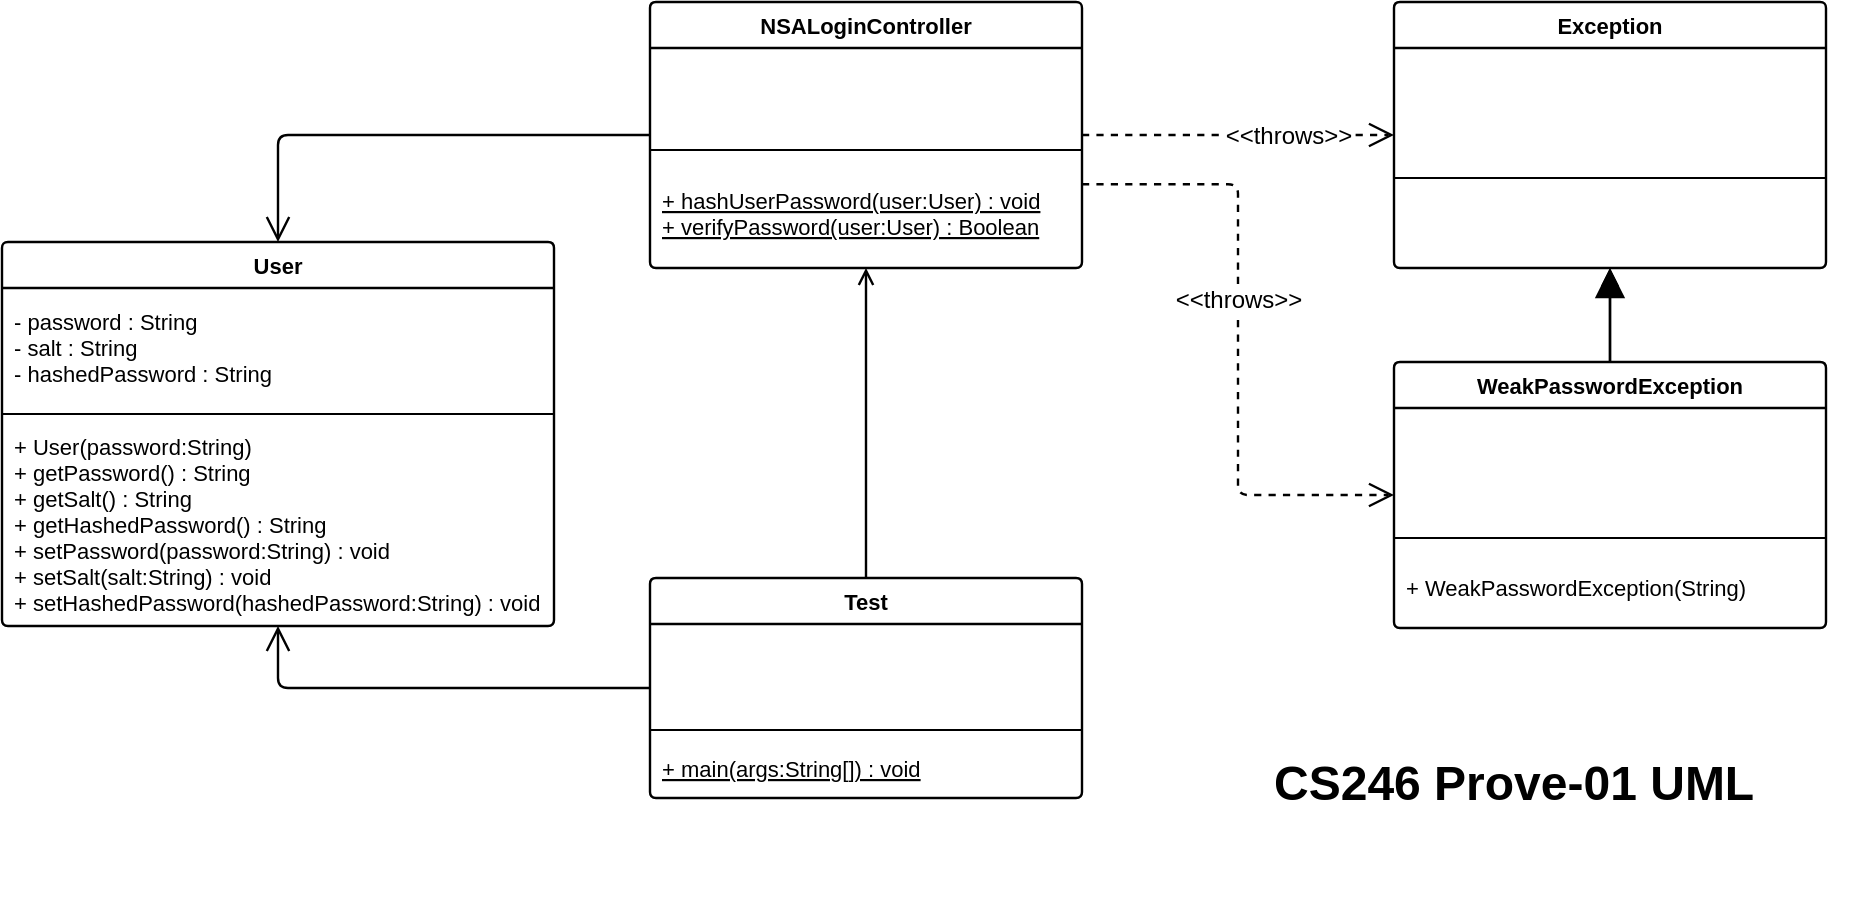 <mxfile version="12.4.2" type="device" pages="1"><diagram id="S1aBGDXaIn0XDcdvIIVO" name="Page-1"><mxGraphModel dx="1086" dy="816" grid="1" gridSize="10" guides="1" tooltips="1" connect="1" arrows="1" fold="1" page="1" pageScale="1" pageWidth="850" pageHeight="1100" math="0" shadow="0"><root><mxCell id="0"/><mxCell id="1" parent="0"/><mxCell id="o8nfO2-j8kjrnkTIrXz8-1" value="NSALoginController" style="html=1;whiteSpace=wrap;swimlane;childLayout=stackLayout;horizontal=1;startSize=26;horizontalStack=0;resizeParent=1;resizeParentMax=0;resizeLast=0;collapsible=1;marginBottom=0;swimlaneFillColor=#ffffff;startSize=23;fontSize=11;fontColor=#000000;spacing=0;strokeOpacity=100;rounded=1;absoluteArcSize=1;arcSize=6;strokeWidth=1.2;" vertex="1" parent="1"><mxGeometry x="360" y="48" width="216" height="133" as="geometry"/></mxCell><mxCell id="o8nfO2-j8kjrnkTIrXz8-2" value="" style="part=1;resizeHeight=0;strokeColor=none;fillColor=none;align=left;verticalAlign=middle;spacingLeft=4;spacingRight=4;overflow=hidden;rotatable=0;points=[[0,0.5],[1,0.5]];portConstraint=eastwest;swimlaneFillColor=#ffffff;strokeOpacity=100;fontSize=11;" vertex="1" parent="o8nfO2-j8kjrnkTIrXz8-1"><mxGeometry y="23" width="216" height="47" as="geometry"/></mxCell><mxCell id="o8nfO2-j8kjrnkTIrXz8-3" value="" style="line;strokeWidth=1;fillColor=none;align=left;verticalAlign=middle;spacingTop=-1;spacingLeft=3;spacingRight=3;rotatable=0;labelPosition=right;points=[];portConstraint=eastwest;" vertex="1" parent="o8nfO2-j8kjrnkTIrXz8-1"><mxGeometry y="70" width="216" height="8" as="geometry"/></mxCell><mxCell id="o8nfO2-j8kjrnkTIrXz8-4" value="+ hashUserPassword(user:User) : void&#10;+ verifyPassword(user:User) : Boolean" style="part=1;resizeHeight=0;strokeColor=none;fillColor=none;align=left;verticalAlign=middle;spacingLeft=4;spacingRight=4;overflow=hidden;rotatable=0;points=[[0,0.5],[1,0.5]];portConstraint=eastwest;swimlaneFillColor=#ffffff;strokeOpacity=100;fontSize=11;fontColor=#000000;fontStyle=4;" vertex="1" parent="o8nfO2-j8kjrnkTIrXz8-1"><mxGeometry y="78" width="216" height="55" as="geometry"/></mxCell><mxCell id="o8nfO2-j8kjrnkTIrXz8-5" value="Exception" style="html=1;whiteSpace=wrap;swimlane;childLayout=stackLayout;horizontal=1;startSize=26;horizontalStack=0;resizeParent=1;resizeParentMax=0;resizeLast=0;collapsible=1;marginBottom=0;swimlaneFillColor=#ffffff;startSize=23;fontSize=11;fontColor=#000000;spacing=0;strokeOpacity=100;rounded=1;absoluteArcSize=1;arcSize=6;strokeWidth=1.2;" vertex="1" parent="1"><mxGeometry x="732" y="48" width="216" height="133" as="geometry"/></mxCell><mxCell id="o8nfO2-j8kjrnkTIrXz8-6" value="" style="part=1;resizeHeight=0;strokeColor=none;fillColor=none;align=left;verticalAlign=middle;spacingLeft=4;spacingRight=4;overflow=hidden;rotatable=0;points=[[0,0.5],[1,0.5]];portConstraint=eastwest;swimlaneFillColor=#ffffff;strokeOpacity=100;fontSize=11;" vertex="1" parent="o8nfO2-j8kjrnkTIrXz8-5"><mxGeometry y="23" width="216" height="61" as="geometry"/></mxCell><mxCell id="o8nfO2-j8kjrnkTIrXz8-7" value="" style="line;strokeWidth=1;fillColor=none;align=left;verticalAlign=middle;spacingTop=-1;spacingLeft=3;spacingRight=3;rotatable=0;labelPosition=right;points=[];portConstraint=eastwest;" vertex="1" parent="o8nfO2-j8kjrnkTIrXz8-5"><mxGeometry y="84" width="216" height="8" as="geometry"/></mxCell><mxCell id="o8nfO2-j8kjrnkTIrXz8-8" value="" style="part=1;resizeHeight=0;strokeColor=none;fillColor=none;align=left;verticalAlign=middle;spacingLeft=4;spacingRight=4;overflow=hidden;rotatable=0;points=[[0,0.5],[1,0.5]];portConstraint=eastwest;swimlaneFillColor=#ffffff;strokeOpacity=100;fontSize=11;" vertex="1" parent="o8nfO2-j8kjrnkTIrXz8-5"><mxGeometry y="92" width="216" height="41" as="geometry"/></mxCell><mxCell id="o8nfO2-j8kjrnkTIrXz8-9" value="WeakPasswordException" style="html=1;whiteSpace=wrap;swimlane;childLayout=stackLayout;horizontal=1;startSize=26;horizontalStack=0;resizeParent=1;resizeParentMax=0;resizeLast=0;collapsible=1;marginBottom=0;swimlaneFillColor=#ffffff;startSize=23;fontSize=11;fontColor=#000000;spacing=0;strokeOpacity=100;rounded=1;absoluteArcSize=1;arcSize=6;strokeWidth=1.2;" vertex="1" parent="1"><mxGeometry x="732" y="228" width="216" height="133" as="geometry"/></mxCell><mxCell id="o8nfO2-j8kjrnkTIrXz8-10" value="" style="part=1;resizeHeight=0;strokeColor=none;fillColor=none;align=left;verticalAlign=middle;spacingLeft=4;spacingRight=4;overflow=hidden;rotatable=0;points=[[0,0.5],[1,0.5]];portConstraint=eastwest;swimlaneFillColor=#ffffff;strokeOpacity=100;fontSize=11;" vertex="1" parent="o8nfO2-j8kjrnkTIrXz8-9"><mxGeometry y="23" width="216" height="61" as="geometry"/></mxCell><mxCell id="o8nfO2-j8kjrnkTIrXz8-11" value="" style="line;strokeWidth=1;fillColor=none;align=left;verticalAlign=middle;spacingTop=-1;spacingLeft=3;spacingRight=3;rotatable=0;labelPosition=right;points=[];portConstraint=eastwest;" vertex="1" parent="o8nfO2-j8kjrnkTIrXz8-9"><mxGeometry y="84" width="216" height="8" as="geometry"/></mxCell><mxCell id="o8nfO2-j8kjrnkTIrXz8-12" value="+ WeakPasswordException(String)" style="part=1;resizeHeight=0;strokeColor=none;fillColor=none;align=left;verticalAlign=middle;spacingLeft=4;spacingRight=4;overflow=hidden;rotatable=0;points=[[0,0.5],[1,0.5]];portConstraint=eastwest;swimlaneFillColor=#ffffff;strokeOpacity=100;fontSize=11;fontColor=#000000;" vertex="1" parent="o8nfO2-j8kjrnkTIrXz8-9"><mxGeometry y="92" width="216" height="41" as="geometry"/></mxCell><mxCell id="o8nfO2-j8kjrnkTIrXz8-13" value="" style="html=1;jettySize=18;fontSize=11;strokeWidth=1.2;rounded=1;arcSize=10;edgeStyle=orthogonalEdgeStyle;startArrow=none;endArrow=block;endFill=1;exitX=0.5;exitY=-0.004;exitPerimeter=1;entryX=0.5;entryY=1.004;entryPerimeter=1;" edge="1" parent="1" source="o8nfO2-j8kjrnkTIrXz8-9" target="o8nfO2-j8kjrnkTIrXz8-5"><mxGeometry width="100" height="100" relative="1" as="geometry"/></mxCell><mxCell id="o8nfO2-j8kjrnkTIrXz8-14" value="" style="html=1;jettySize=18;fontSize=11;strokeWidth=1.2;rounded=1;arcSize=10;edgeStyle=orthogonalEdgeStyle;startArrow=block;endFill=0;startSize=12;endArrow=none;exitX=0.5;exitY=1.004;exitPerimeter=1;entryX=0.5;entryY=-0.004;entryPerimeter=1;" edge="1" parent="1" source="o8nfO2-j8kjrnkTIrXz8-5" target="o8nfO2-j8kjrnkTIrXz8-9"><mxGeometry width="100" height="100" relative="1" as="geometry"/></mxCell><mxCell id="o8nfO2-j8kjrnkTIrXz8-15" value="" style="html=1;jettySize=18;fontSize=11;dashed=1;strokeWidth=1.2;rounded=1;arcSize=10;edgeStyle=orthogonalEdgeStyle;startArrow=none;endArrow=open;endSize=10;exitX=1.003;exitY=0.5;exitPerimeter=1;entryX=-0.003;entryY=0.5;entryPerimeter=1;" edge="1" parent="1" source="o8nfO2-j8kjrnkTIrXz8-1" target="o8nfO2-j8kjrnkTIrXz8-5"><mxGeometry width="100" height="100" relative="1" as="geometry"/></mxCell><mxCell id="o8nfO2-j8kjrnkTIrXz8-16" value="&amp;lt;&amp;lt;throws&amp;gt;&amp;gt;" style="text;html=1;resizable=0;labelBackgroundColor=#ffffff;align=center;verticalAlign=middle;" vertex="1" parent="o8nfO2-j8kjrnkTIrXz8-15"><mxGeometry x="0.312" relative="1" as="geometry"/></mxCell><mxCell id="o8nfO2-j8kjrnkTIrXz8-17" value="" style="html=1;jettySize=18;fontSize=11;dashed=1;strokeWidth=1.2;rounded=1;arcSize=10;edgeStyle=orthogonalEdgeStyle;startArrow=none;endArrow=open;endSize=10;exitX=1.003;exitY=0.686;exitPerimeter=1;entryX=-0.003;entryY=0.5;entryPerimeter=1;" edge="1" parent="1" source="o8nfO2-j8kjrnkTIrXz8-1" target="o8nfO2-j8kjrnkTIrXz8-9"><mxGeometry width="100" height="100" relative="1" as="geometry"/></mxCell><mxCell id="o8nfO2-j8kjrnkTIrXz8-18" value="&amp;lt;&amp;lt;throws&amp;gt;&amp;gt;" style="text;html=1;resizable=0;labelBackgroundColor=#ffffff;align=center;verticalAlign=middle;" vertex="1" parent="o8nfO2-j8kjrnkTIrXz8-17"><mxGeometry x="-0.131" relative="1" as="geometry"/></mxCell><mxCell id="o8nfO2-j8kjrnkTIrXz8-19" value="Test" style="html=1;whiteSpace=wrap;swimlane;childLayout=stackLayout;horizontal=1;startSize=26;horizontalStack=0;resizeParent=1;resizeParentMax=0;resizeLast=0;collapsible=1;marginBottom=0;swimlaneFillColor=#ffffff;startSize=23;fontSize=11;fontColor=#000000;spacing=0;strokeOpacity=100;rounded=1;absoluteArcSize=1;arcSize=6;strokeWidth=1.2;" vertex="1" parent="1"><mxGeometry x="360" y="336" width="216" height="110" as="geometry"/></mxCell><mxCell id="o8nfO2-j8kjrnkTIrXz8-20" value="" style="part=1;resizeHeight=0;strokeColor=none;fillColor=none;align=left;verticalAlign=middle;spacingLeft=4;spacingRight=4;overflow=hidden;rotatable=0;points=[[0,0.5],[1,0.5]];portConstraint=eastwest;swimlaneFillColor=#ffffff;strokeOpacity=100;fontSize=11;" vertex="1" parent="o8nfO2-j8kjrnkTIrXz8-19"><mxGeometry y="23" width="216" height="49" as="geometry"/></mxCell><mxCell id="o8nfO2-j8kjrnkTIrXz8-21" value="" style="line;strokeWidth=1;fillColor=none;align=left;verticalAlign=middle;spacingTop=-1;spacingLeft=3;spacingRight=3;rotatable=0;labelPosition=right;points=[];portConstraint=eastwest;" vertex="1" parent="o8nfO2-j8kjrnkTIrXz8-19"><mxGeometry y="72" width="216" height="8" as="geometry"/></mxCell><mxCell id="o8nfO2-j8kjrnkTIrXz8-22" value="+ main(args:String[]) : void" style="part=1;resizeHeight=0;strokeColor=none;fillColor=none;align=left;verticalAlign=middle;spacingLeft=4;spacingRight=4;overflow=hidden;rotatable=0;points=[[0,0.5],[1,0.5]];portConstraint=eastwest;swimlaneFillColor=#ffffff;strokeOpacity=100;fontSize=11;fontColor=#000000;fontStyle=4;" vertex="1" parent="o8nfO2-j8kjrnkTIrXz8-19"><mxGeometry y="80" width="216" height="30" as="geometry"/></mxCell><mxCell id="o8nfO2-j8kjrnkTIrXz8-23" value="User" style="html=1;whiteSpace=wrap;swimlane;childLayout=stackLayout;horizontal=1;startSize=26;horizontalStack=0;resizeParent=1;resizeParentMax=0;resizeLast=0;collapsible=1;marginBottom=0;swimlaneFillColor=#ffffff;startSize=23;fontSize=11;fontColor=#000000;spacing=0;strokeOpacity=100;rounded=1;absoluteArcSize=1;arcSize=6;strokeWidth=1.2;" vertex="1" parent="1"><mxGeometry x="36" y="168" width="276" height="192" as="geometry"/></mxCell><mxCell id="o8nfO2-j8kjrnkTIrXz8-24" value="- password : String&#10;- salt : String&#10;- hashedPassword : String" style="part=1;resizeHeight=0;strokeColor=none;fillColor=none;align=left;verticalAlign=middle;spacingLeft=4;spacingRight=4;overflow=hidden;rotatable=0;points=[[0,0.5],[1,0.5]];portConstraint=eastwest;swimlaneFillColor=#ffffff;strokeOpacity=100;fontSize=11;fontColor=#000000;" vertex="1" parent="o8nfO2-j8kjrnkTIrXz8-23"><mxGeometry y="23" width="276" height="59" as="geometry"/></mxCell><mxCell id="o8nfO2-j8kjrnkTIrXz8-25" value="" style="line;strokeWidth=1;fillColor=none;align=left;verticalAlign=middle;spacingTop=-1;spacingLeft=3;spacingRight=3;rotatable=0;labelPosition=right;points=[];portConstraint=eastwest;" vertex="1" parent="o8nfO2-j8kjrnkTIrXz8-23"><mxGeometry y="82" width="276" height="8" as="geometry"/></mxCell><mxCell id="o8nfO2-j8kjrnkTIrXz8-26" value="+ User(password:String)&#10;+ getPassword() : String&#10;+ getSalt() : String&#10;+ getHashedPassword() : String&#10;+ setPassword(password:String) : void&#10;+ setSalt(salt:String) : void&#10;+ setHashedPassword(hashedPassword:String) : void" style="part=1;resizeHeight=0;strokeColor=none;fillColor=none;align=left;verticalAlign=middle;spacingLeft=4;spacingRight=4;overflow=hidden;rotatable=0;points=[[0,0.5],[1,0.5]];portConstraint=eastwest;swimlaneFillColor=#ffffff;strokeOpacity=100;fontSize=11;fontColor=#000000;" vertex="1" parent="o8nfO2-j8kjrnkTIrXz8-23"><mxGeometry y="90" width="276" height="102" as="geometry"/></mxCell><mxCell id="o8nfO2-j8kjrnkTIrXz8-27" value="" style="html=1;jettySize=18;fontSize=11;strokeWidth=1.2;rounded=1;arcSize=10;edgeStyle=orthogonalEdgeStyle;startArrow=none;endArrow=open;endSize=10;exitX=-0.003;exitY=0.5;exitPerimeter=1;entryX=0.5;entryY=1.003;entryPerimeter=1;" edge="1" parent="1" source="o8nfO2-j8kjrnkTIrXz8-19" target="o8nfO2-j8kjrnkTIrXz8-23"><mxGeometry width="100" height="100" relative="1" as="geometry"/></mxCell><mxCell id="o8nfO2-j8kjrnkTIrXz8-28" value="" style="html=1;jettySize=18;fontSize=11;strokeWidth=1.2;rounded=1;arcSize=10;edgeStyle=orthogonalEdgeStyle;startArrow=none;endArrow=open;endSize=10;exitX=-0.003;exitY=0.5;exitPerimeter=1;entryX=0.5;entryY=-0.003;entryPerimeter=1;" edge="1" parent="1" source="o8nfO2-j8kjrnkTIrXz8-1" target="o8nfO2-j8kjrnkTIrXz8-23"><mxGeometry width="100" height="100" relative="1" as="geometry"/></mxCell><mxCell id="o8nfO2-j8kjrnkTIrXz8-29" value="" style="html=1;jettySize=18;fontSize=11;strokeWidth=1.2;rounded=1;arcSize=10;edgeStyle=orthogonalEdgeStyle;startArrow=none;endArrow=open;;exitX=0.5;exitY=-0.005;exitPerimeter=1;entryX=0.5;entryY=1.004;entryPerimeter=1;" edge="1" parent="1" source="o8nfO2-j8kjrnkTIrXz8-19" target="o8nfO2-j8kjrnkTIrXz8-1"><mxGeometry width="100" height="100" relative="1" as="geometry"/></mxCell><mxCell id="o8nfO2-j8kjrnkTIrXz8-30" value="CS246 Prove-01 UML" style="html=1;whiteSpace=wrap;text;strokeColor=none;fillColor=none;fontSize=24;fontColor=#000000;fontStyle=1;spacing=0;strokeOpacity=100;rounded=1;absoluteArcSize=1;arcSize=6;strokeWidth=1.2;" vertex="1" parent="1"><mxGeometry x="672" y="420" width="288" height="86" as="geometry"/></mxCell></root></mxGraphModel></diagram></mxfile>